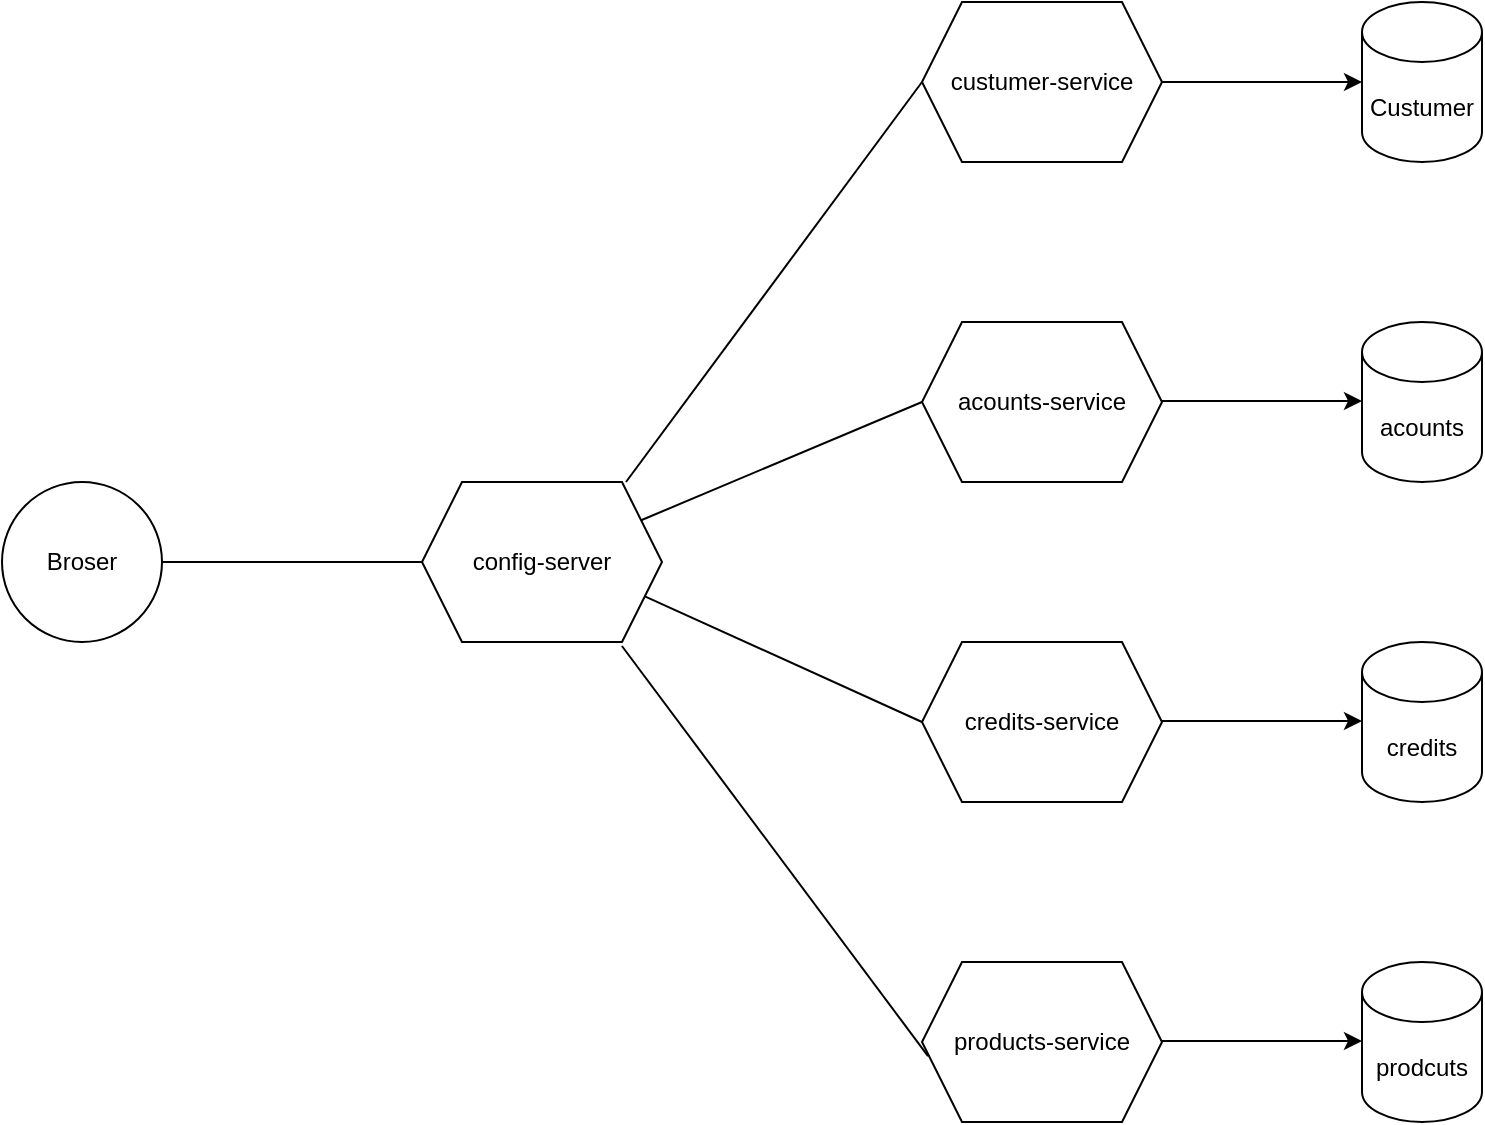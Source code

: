 <mxfile version="20.4.0" type="github">
  <diagram id="3GrmIsDeJTuAdP56ZO4b" name="Página-1">
    <mxGraphModel dx="1422" dy="705" grid="1" gridSize="10" guides="1" tooltips="1" connect="1" arrows="1" fold="1" page="1" pageScale="1" pageWidth="827" pageHeight="1169" math="0" shadow="0">
      <root>
        <mxCell id="0" />
        <mxCell id="1" parent="0" />
        <mxCell id="cDcl2m6ihmtYbbKUVlXN-1" value="Custumer" style="shape=cylinder3;whiteSpace=wrap;html=1;boundedLbl=1;backgroundOutline=1;size=15;" vertex="1" parent="1">
          <mxGeometry x="720" y="40" width="60" height="80" as="geometry" />
        </mxCell>
        <mxCell id="cDcl2m6ihmtYbbKUVlXN-2" value="prodcuts" style="shape=cylinder3;whiteSpace=wrap;html=1;boundedLbl=1;backgroundOutline=1;size=15;" vertex="1" parent="1">
          <mxGeometry x="720" y="520" width="60" height="80" as="geometry" />
        </mxCell>
        <mxCell id="cDcl2m6ihmtYbbKUVlXN-3" value="acounts" style="shape=cylinder3;whiteSpace=wrap;html=1;boundedLbl=1;backgroundOutline=1;size=15;" vertex="1" parent="1">
          <mxGeometry x="720" y="200" width="60" height="80" as="geometry" />
        </mxCell>
        <mxCell id="cDcl2m6ihmtYbbKUVlXN-4" value="credits" style="shape=cylinder3;whiteSpace=wrap;html=1;boundedLbl=1;backgroundOutline=1;size=15;" vertex="1" parent="1">
          <mxGeometry x="720" y="360" width="60" height="80" as="geometry" />
        </mxCell>
        <mxCell id="cDcl2m6ihmtYbbKUVlXN-5" value="custumer-service" style="shape=hexagon;perimeter=hexagonPerimeter2;whiteSpace=wrap;html=1;fixedSize=1;" vertex="1" parent="1">
          <mxGeometry x="500" y="40" width="120" height="80" as="geometry" />
        </mxCell>
        <mxCell id="cDcl2m6ihmtYbbKUVlXN-6" value="acounts-service" style="shape=hexagon;perimeter=hexagonPerimeter2;whiteSpace=wrap;html=1;fixedSize=1;" vertex="1" parent="1">
          <mxGeometry x="500" y="200" width="120" height="80" as="geometry" />
        </mxCell>
        <mxCell id="cDcl2m6ihmtYbbKUVlXN-7" value="credits-service" style="shape=hexagon;perimeter=hexagonPerimeter2;whiteSpace=wrap;html=1;fixedSize=1;" vertex="1" parent="1">
          <mxGeometry x="500" y="360" width="120" height="80" as="geometry" />
        </mxCell>
        <mxCell id="cDcl2m6ihmtYbbKUVlXN-8" value="products-service" style="shape=hexagon;perimeter=hexagonPerimeter2;whiteSpace=wrap;html=1;fixedSize=1;" vertex="1" parent="1">
          <mxGeometry x="500" y="520" width="120" height="80" as="geometry" />
        </mxCell>
        <mxCell id="cDcl2m6ihmtYbbKUVlXN-10" value="config-server" style="shape=hexagon;perimeter=hexagonPerimeter2;whiteSpace=wrap;html=1;fixedSize=1;" vertex="1" parent="1">
          <mxGeometry x="250" y="280" width="120" height="80" as="geometry" />
        </mxCell>
        <mxCell id="cDcl2m6ihmtYbbKUVlXN-11" value="Broser" style="ellipse;whiteSpace=wrap;html=1;aspect=fixed;" vertex="1" parent="1">
          <mxGeometry x="40" y="280" width="80" height="80" as="geometry" />
        </mxCell>
        <mxCell id="cDcl2m6ihmtYbbKUVlXN-12" value="" style="endArrow=none;html=1;rounded=0;exitX=1;exitY=0.5;exitDx=0;exitDy=0;entryX=0;entryY=0.5;entryDx=0;entryDy=0;" edge="1" parent="1" source="cDcl2m6ihmtYbbKUVlXN-11" target="cDcl2m6ihmtYbbKUVlXN-10">
          <mxGeometry width="50" height="50" relative="1" as="geometry">
            <mxPoint x="390" y="390" as="sourcePoint" />
            <mxPoint x="440" y="340" as="targetPoint" />
          </mxGeometry>
        </mxCell>
        <mxCell id="cDcl2m6ihmtYbbKUVlXN-13" value="" style="endArrow=none;html=1;rounded=0;exitX=0.85;exitY=0;exitDx=0;exitDy=0;exitPerimeter=0;entryX=0;entryY=0.5;entryDx=0;entryDy=0;" edge="1" parent="1" source="cDcl2m6ihmtYbbKUVlXN-10" target="cDcl2m6ihmtYbbKUVlXN-5">
          <mxGeometry width="50" height="50" relative="1" as="geometry">
            <mxPoint x="390" y="390" as="sourcePoint" />
            <mxPoint x="440" y="340" as="targetPoint" />
          </mxGeometry>
        </mxCell>
        <mxCell id="cDcl2m6ihmtYbbKUVlXN-14" value="" style="endArrow=none;html=1;rounded=0;exitX=0.025;exitY=0.588;exitDx=0;exitDy=0;exitPerimeter=0;entryX=0.833;entryY=1.025;entryDx=0;entryDy=0;entryPerimeter=0;" edge="1" parent="1" source="cDcl2m6ihmtYbbKUVlXN-8" target="cDcl2m6ihmtYbbKUVlXN-10">
          <mxGeometry width="50" height="50" relative="1" as="geometry">
            <mxPoint x="320" y="550" as="sourcePoint" />
            <mxPoint x="468" y="350" as="targetPoint" />
          </mxGeometry>
        </mxCell>
        <mxCell id="cDcl2m6ihmtYbbKUVlXN-15" value="" style="endArrow=none;html=1;rounded=0;entryX=0;entryY=0.5;entryDx=0;entryDy=0;" edge="1" parent="1" source="cDcl2m6ihmtYbbKUVlXN-10" target="cDcl2m6ihmtYbbKUVlXN-6">
          <mxGeometry width="50" height="50" relative="1" as="geometry">
            <mxPoint x="390" y="390" as="sourcePoint" />
            <mxPoint x="440" y="340" as="targetPoint" />
          </mxGeometry>
        </mxCell>
        <mxCell id="cDcl2m6ihmtYbbKUVlXN-16" value="" style="endArrow=none;html=1;rounded=0;entryX=0;entryY=0.5;entryDx=0;entryDy=0;exitX=1;exitY=0.75;exitDx=0;exitDy=0;" edge="1" parent="1" source="cDcl2m6ihmtYbbKUVlXN-10" target="cDcl2m6ihmtYbbKUVlXN-7">
          <mxGeometry width="50" height="50" relative="1" as="geometry">
            <mxPoint x="379.995" y="349.56" as="sourcePoint" />
            <mxPoint x="520.43" y="290.43" as="targetPoint" />
          </mxGeometry>
        </mxCell>
        <mxCell id="cDcl2m6ihmtYbbKUVlXN-17" value="" style="endArrow=classic;html=1;rounded=0;exitX=1;exitY=0.5;exitDx=0;exitDy=0;entryX=0;entryY=0.5;entryDx=0;entryDy=0;entryPerimeter=0;" edge="1" parent="1" source="cDcl2m6ihmtYbbKUVlXN-5" target="cDcl2m6ihmtYbbKUVlXN-1">
          <mxGeometry width="50" height="50" relative="1" as="geometry">
            <mxPoint x="660" y="90" as="sourcePoint" />
            <mxPoint x="710" y="40" as="targetPoint" />
          </mxGeometry>
        </mxCell>
        <mxCell id="cDcl2m6ihmtYbbKUVlXN-18" value="" style="endArrow=classic;html=1;rounded=0;exitX=1;exitY=0.5;exitDx=0;exitDy=0;entryX=0;entryY=0.5;entryDx=0;entryDy=0;entryPerimeter=0;" edge="1" parent="1">
          <mxGeometry width="50" height="50" relative="1" as="geometry">
            <mxPoint x="620" y="239.5" as="sourcePoint" />
            <mxPoint x="720" y="239.5" as="targetPoint" />
          </mxGeometry>
        </mxCell>
        <mxCell id="cDcl2m6ihmtYbbKUVlXN-19" value="" style="endArrow=classic;html=1;rounded=0;exitX=1;exitY=0.5;exitDx=0;exitDy=0;entryX=0;entryY=0.5;entryDx=0;entryDy=0;entryPerimeter=0;" edge="1" parent="1">
          <mxGeometry width="50" height="50" relative="1" as="geometry">
            <mxPoint x="620" y="399.5" as="sourcePoint" />
            <mxPoint x="720" y="399.5" as="targetPoint" />
          </mxGeometry>
        </mxCell>
        <mxCell id="cDcl2m6ihmtYbbKUVlXN-20" value="" style="endArrow=classic;html=1;rounded=0;exitX=1;exitY=0.5;exitDx=0;exitDy=0;entryX=0;entryY=0.5;entryDx=0;entryDy=0;entryPerimeter=0;" edge="1" parent="1">
          <mxGeometry width="50" height="50" relative="1" as="geometry">
            <mxPoint x="620" y="559.5" as="sourcePoint" />
            <mxPoint x="720" y="559.5" as="targetPoint" />
          </mxGeometry>
        </mxCell>
      </root>
    </mxGraphModel>
  </diagram>
</mxfile>
